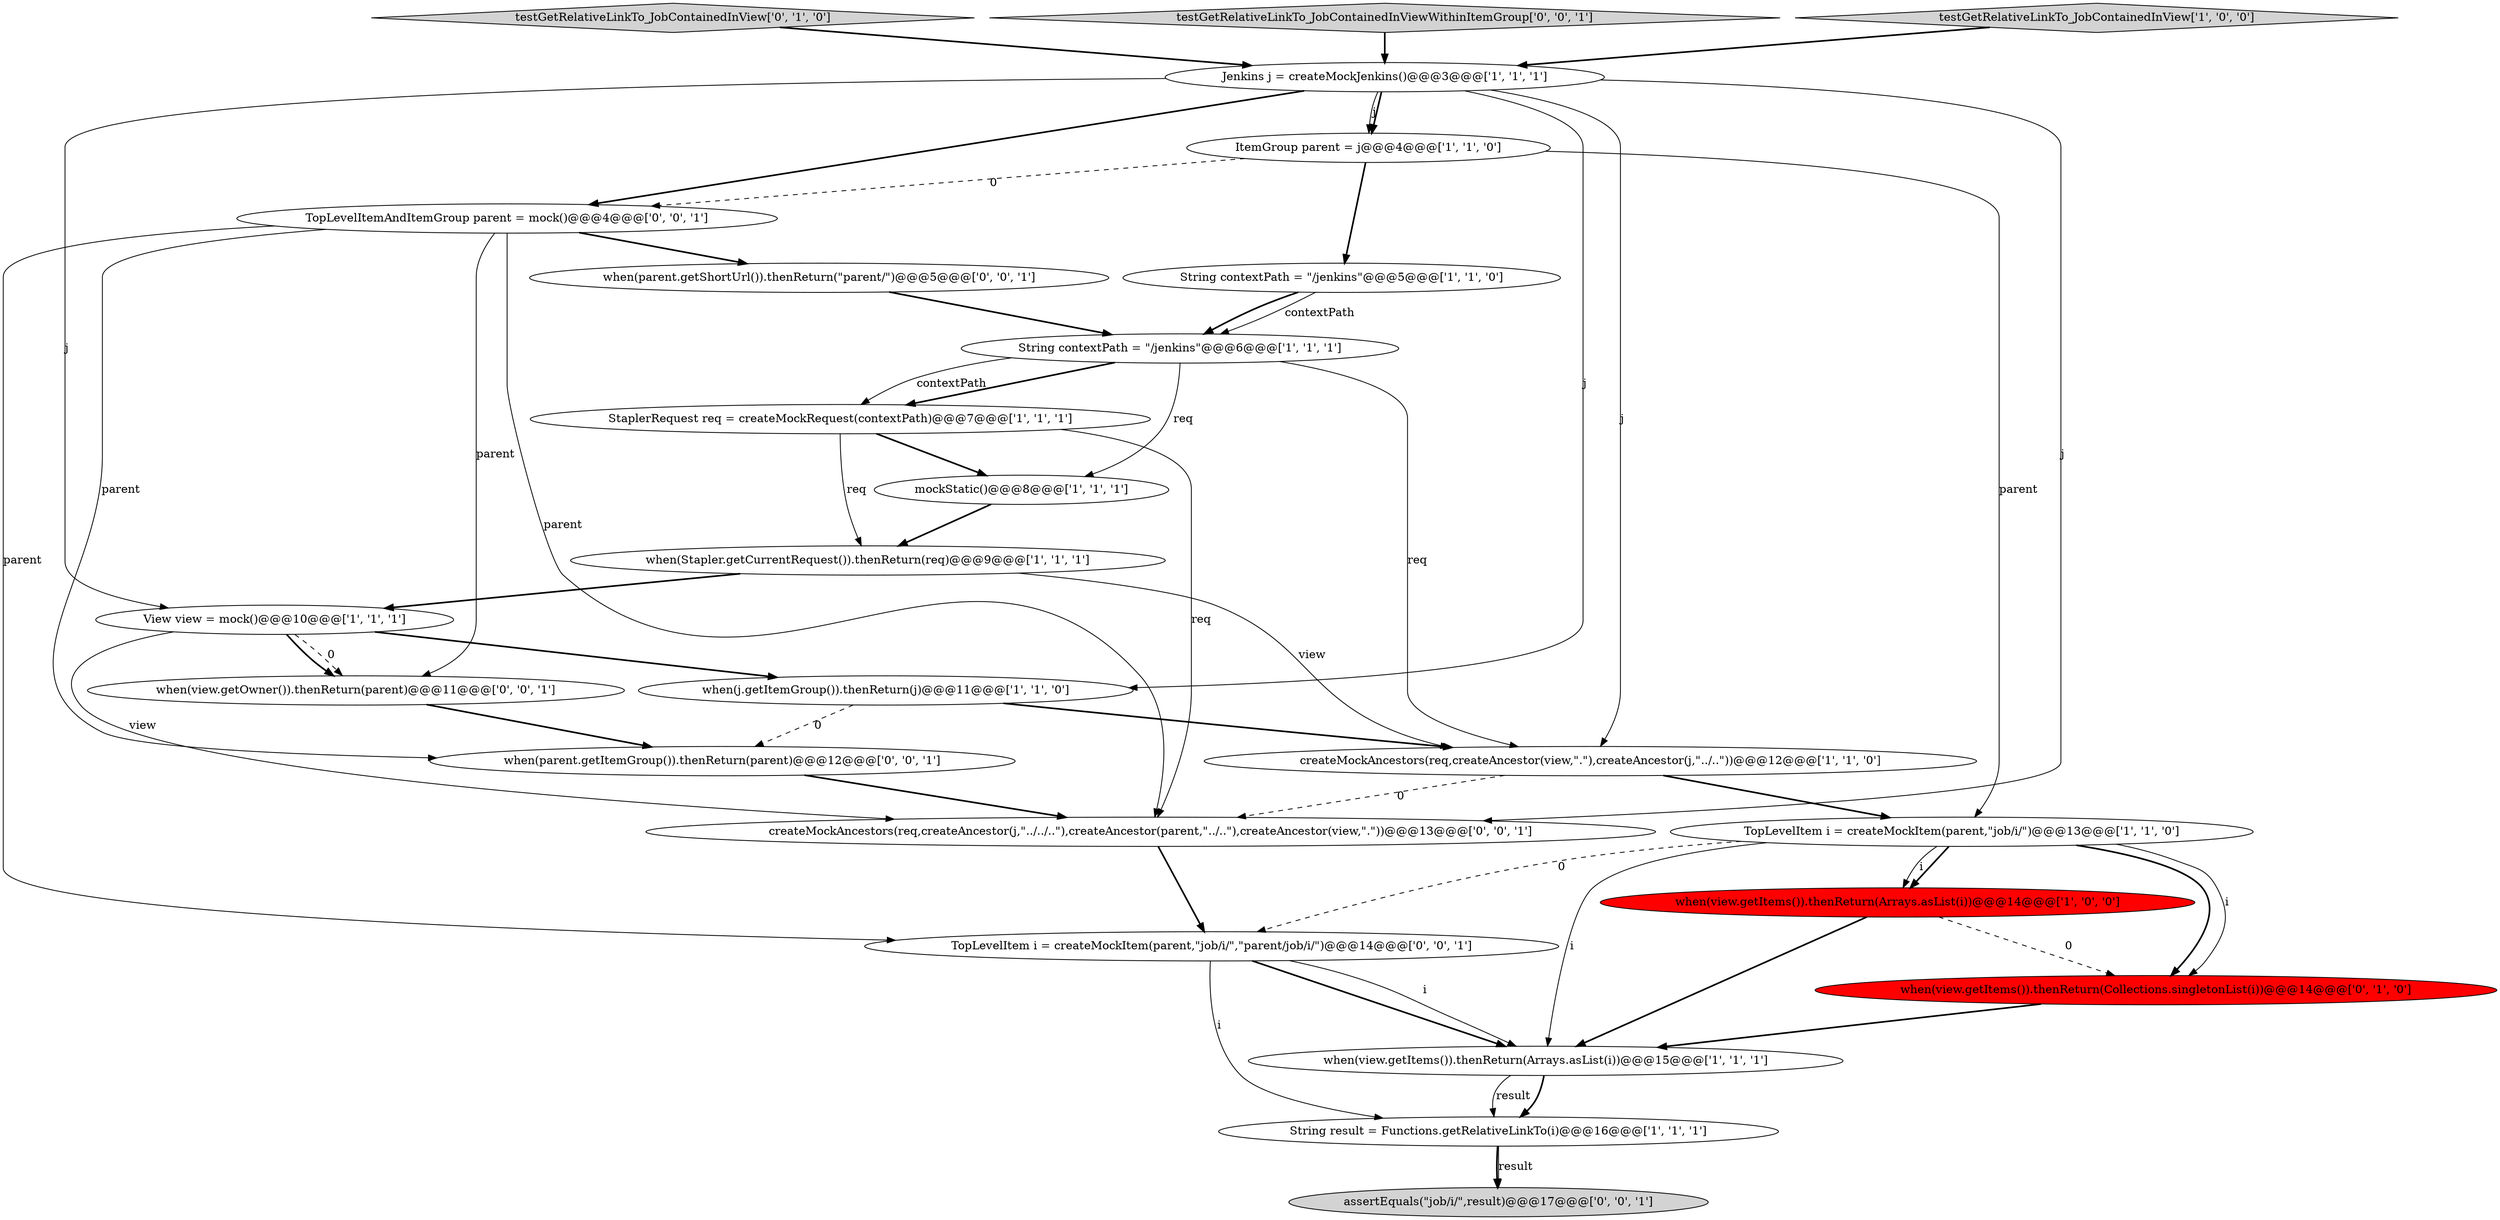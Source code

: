 digraph {
23 [style = filled, label = "assertEquals(\"job/i/\",result)@@@17@@@['0', '0', '1']", fillcolor = lightgray, shape = ellipse image = "AAA0AAABBB3BBB"];
7 [style = filled, label = "mockStatic()@@@8@@@['1', '1', '1']", fillcolor = white, shape = ellipse image = "AAA0AAABBB1BBB"];
16 [style = filled, label = "when(view.getItems()).thenReturn(Collections.singletonList(i))@@@14@@@['0', '1', '0']", fillcolor = red, shape = ellipse image = "AAA1AAABBB2BBB"];
8 [style = filled, label = "TopLevelItem i = createMockItem(parent,\"job/i/\")@@@13@@@['1', '1', '0']", fillcolor = white, shape = ellipse image = "AAA0AAABBB1BBB"];
1 [style = filled, label = "String contextPath = \"/jenkins\"@@@6@@@['1', '1', '1']", fillcolor = white, shape = ellipse image = "AAA0AAABBB1BBB"];
4 [style = filled, label = "StaplerRequest req = createMockRequest(contextPath)@@@7@@@['1', '1', '1']", fillcolor = white, shape = ellipse image = "AAA0AAABBB1BBB"];
19 [style = filled, label = "when(parent.getShortUrl()).thenReturn(\"parent/\")@@@5@@@['0', '0', '1']", fillcolor = white, shape = ellipse image = "AAA0AAABBB3BBB"];
3 [style = filled, label = "when(view.getItems()).thenReturn(Arrays.asList(i))@@@14@@@['1', '0', '0']", fillcolor = red, shape = ellipse image = "AAA1AAABBB1BBB"];
15 [style = filled, label = "testGetRelativeLinkTo_JobContainedInView['0', '1', '0']", fillcolor = lightgray, shape = diamond image = "AAA0AAABBB2BBB"];
24 [style = filled, label = "testGetRelativeLinkTo_JobContainedInViewWithinItemGroup['0', '0', '1']", fillcolor = lightgray, shape = diamond image = "AAA0AAABBB3BBB"];
10 [style = filled, label = "testGetRelativeLinkTo_JobContainedInView['1', '0', '0']", fillcolor = lightgray, shape = diamond image = "AAA0AAABBB1BBB"];
18 [style = filled, label = "TopLevelItemAndItemGroup parent = mock()@@@4@@@['0', '0', '1']", fillcolor = white, shape = ellipse image = "AAA0AAABBB3BBB"];
21 [style = filled, label = "TopLevelItem i = createMockItem(parent,\"job/i/\",\"parent/job/i/\")@@@14@@@['0', '0', '1']", fillcolor = white, shape = ellipse image = "AAA0AAABBB3BBB"];
20 [style = filled, label = "createMockAncestors(req,createAncestor(j,\"../../..\"),createAncestor(parent,\"../..\"),createAncestor(view,\".\"))@@@13@@@['0', '0', '1']", fillcolor = white, shape = ellipse image = "AAA0AAABBB3BBB"];
2 [style = filled, label = "when(Stapler.getCurrentRequest()).thenReturn(req)@@@9@@@['1', '1', '1']", fillcolor = white, shape = ellipse image = "AAA0AAABBB1BBB"];
17 [style = filled, label = "when(parent.getItemGroup()).thenReturn(parent)@@@12@@@['0', '0', '1']", fillcolor = white, shape = ellipse image = "AAA0AAABBB3BBB"];
5 [style = filled, label = "String result = Functions.getRelativeLinkTo(i)@@@16@@@['1', '1', '1']", fillcolor = white, shape = ellipse image = "AAA0AAABBB1BBB"];
11 [style = filled, label = "View view = mock()@@@10@@@['1', '1', '1']", fillcolor = white, shape = ellipse image = "AAA0AAABBB1BBB"];
14 [style = filled, label = "when(j.getItemGroup()).thenReturn(j)@@@11@@@['1', '1', '0']", fillcolor = white, shape = ellipse image = "AAA0AAABBB1BBB"];
12 [style = filled, label = "when(view.getItems()).thenReturn(Arrays.asList(i))@@@15@@@['1', '1', '1']", fillcolor = white, shape = ellipse image = "AAA0AAABBB1BBB"];
9 [style = filled, label = "ItemGroup parent = j@@@4@@@['1', '1', '0']", fillcolor = white, shape = ellipse image = "AAA0AAABBB1BBB"];
13 [style = filled, label = "String contextPath = \"/jenkins\"@@@5@@@['1', '1', '0']", fillcolor = white, shape = ellipse image = "AAA0AAABBB1BBB"];
0 [style = filled, label = "Jenkins j = createMockJenkins()@@@3@@@['1', '1', '1']", fillcolor = white, shape = ellipse image = "AAA0AAABBB1BBB"];
22 [style = filled, label = "when(view.getOwner()).thenReturn(parent)@@@11@@@['0', '0', '1']", fillcolor = white, shape = ellipse image = "AAA0AAABBB3BBB"];
6 [style = filled, label = "createMockAncestors(req,createAncestor(view,\".\"),createAncestor(j,\"../..\"))@@@12@@@['1', '1', '0']", fillcolor = white, shape = ellipse image = "AAA0AAABBB1BBB"];
13->1 [style = solid, label="contextPath"];
8->16 [style = bold, label=""];
1->4 [style = bold, label=""];
0->9 [style = bold, label=""];
8->3 [style = solid, label="i"];
12->5 [style = bold, label=""];
8->16 [style = solid, label="i"];
5->23 [style = bold, label=""];
11->14 [style = bold, label=""];
6->20 [style = dashed, label="0"];
24->0 [style = bold, label=""];
9->18 [style = dashed, label="0"];
8->3 [style = bold, label=""];
11->22 [style = dashed, label="0"];
18->19 [style = bold, label=""];
12->5 [style = solid, label="result"];
3->12 [style = bold, label=""];
8->21 [style = dashed, label="0"];
18->22 [style = solid, label="parent"];
0->11 [style = solid, label="j"];
9->8 [style = solid, label="parent"];
2->6 [style = solid, label="view"];
13->1 [style = bold, label=""];
4->7 [style = bold, label=""];
11->20 [style = solid, label="view"];
1->4 [style = solid, label="contextPath"];
21->12 [style = bold, label=""];
20->21 [style = bold, label=""];
21->12 [style = solid, label="i"];
4->2 [style = solid, label="req"];
0->6 [style = solid, label="j"];
19->1 [style = bold, label=""];
1->7 [style = solid, label="req"];
0->9 [style = solid, label="j"];
21->5 [style = solid, label="i"];
7->2 [style = bold, label=""];
18->20 [style = solid, label="parent"];
5->23 [style = solid, label="result"];
10->0 [style = bold, label=""];
6->8 [style = bold, label=""];
15->0 [style = bold, label=""];
11->22 [style = bold, label=""];
22->17 [style = bold, label=""];
14->17 [style = dashed, label="0"];
18->17 [style = solid, label="parent"];
0->18 [style = bold, label=""];
17->20 [style = bold, label=""];
0->20 [style = solid, label="j"];
0->14 [style = solid, label="j"];
18->21 [style = solid, label="parent"];
8->12 [style = solid, label="i"];
1->6 [style = solid, label="req"];
16->12 [style = bold, label=""];
4->20 [style = solid, label="req"];
2->11 [style = bold, label=""];
14->6 [style = bold, label=""];
3->16 [style = dashed, label="0"];
9->13 [style = bold, label=""];
}
